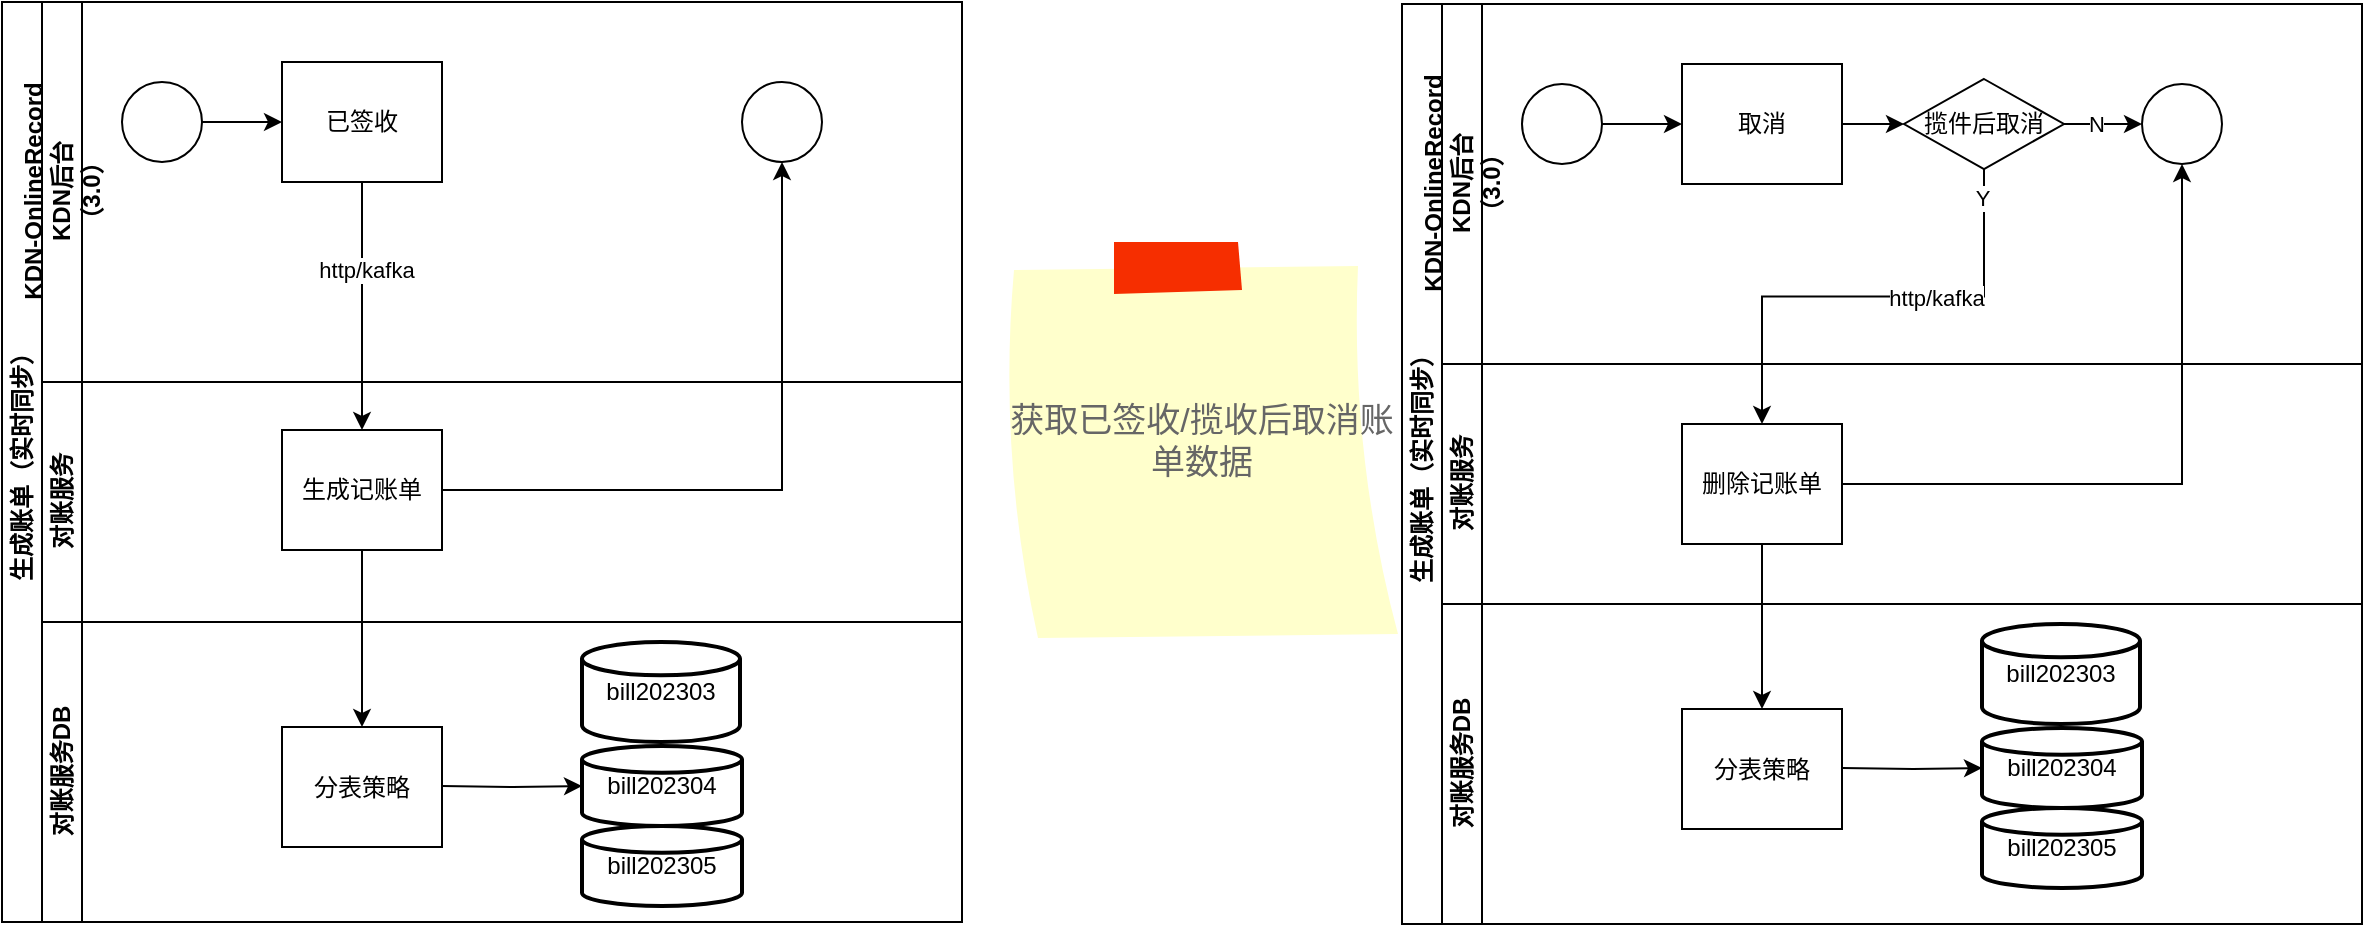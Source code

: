 <mxfile version="21.2.1" type="github" pages="3">
  <diagram id="prtHgNgQTEPvFCAcTncT" name="账单同步">
    <mxGraphModel dx="1341" dy="748" grid="1" gridSize="10" guides="1" tooltips="1" connect="1" arrows="1" fold="1" page="1" pageScale="1" pageWidth="1827" pageHeight="1169" math="0" shadow="0">
      <root>
        <mxCell id="0" />
        <mxCell id="1" parent="0" />
        <mxCell id="dNxyNK7c78bLwvsdeMH5-19" value="生成账单（实时同步）" style="swimlane;html=1;childLayout=stackLayout;resizeParent=1;resizeParentMax=0;horizontal=0;startSize=20;horizontalStack=0;" parent="1" vertex="1">
          <mxGeometry x="120" y="120" width="480" height="460" as="geometry" />
        </mxCell>
        <mxCell id="dNxyNK7c78bLwvsdeMH5-20" value="KDN-OnlineRecord&lt;br&gt;KDN后台&lt;br&gt;（3.0）" style="swimlane;html=1;startSize=20;horizontal=0;" parent="dNxyNK7c78bLwvsdeMH5-19" vertex="1">
          <mxGeometry x="20" width="460" height="190" as="geometry">
            <mxRectangle x="20" width="760" height="60" as="alternateBounds" />
          </mxGeometry>
        </mxCell>
        <mxCell id="dNxyNK7c78bLwvsdeMH5-25" value="" style="edgeStyle=orthogonalEdgeStyle;rounded=0;orthogonalLoop=1;jettySize=auto;html=1;" parent="dNxyNK7c78bLwvsdeMH5-20" source="dNxyNK7c78bLwvsdeMH5-23" target="dNxyNK7c78bLwvsdeMH5-24" edge="1">
          <mxGeometry relative="1" as="geometry" />
        </mxCell>
        <mxCell id="dNxyNK7c78bLwvsdeMH5-23" value="" style="ellipse;whiteSpace=wrap;html=1;" parent="dNxyNK7c78bLwvsdeMH5-20" vertex="1">
          <mxGeometry x="40" y="40" width="40" height="40" as="geometry" />
        </mxCell>
        <mxCell id="dNxyNK7c78bLwvsdeMH5-24" value="已签收" style="rounded=0;whiteSpace=wrap;html=1;fontFamily=Helvetica;fontSize=12;fontColor=#000000;align=center;" parent="dNxyNK7c78bLwvsdeMH5-20" vertex="1">
          <mxGeometry x="120" y="30" width="80" height="60" as="geometry" />
        </mxCell>
        <mxCell id="dNxyNK7c78bLwvsdeMH5-32" value="" style="ellipse;whiteSpace=wrap;html=1;" parent="dNxyNK7c78bLwvsdeMH5-20" vertex="1">
          <mxGeometry x="350" y="40" width="40" height="40" as="geometry" />
        </mxCell>
        <mxCell id="dNxyNK7c78bLwvsdeMH5-21" value="对账服务" style="swimlane;html=1;startSize=20;horizontal=0;" parent="dNxyNK7c78bLwvsdeMH5-19" vertex="1">
          <mxGeometry x="20" y="190" width="460" height="120" as="geometry" />
        </mxCell>
        <mxCell id="dNxyNK7c78bLwvsdeMH5-26" value="生成记账单" style="rounded=0;whiteSpace=wrap;html=1;fontFamily=Helvetica;fontSize=12;fontColor=#000000;align=center;" parent="dNxyNK7c78bLwvsdeMH5-21" vertex="1">
          <mxGeometry x="120" y="24" width="80" height="60" as="geometry" />
        </mxCell>
        <mxCell id="dNxyNK7c78bLwvsdeMH5-22" value="对账服务DB" style="swimlane;html=1;startSize=20;horizontal=0;" parent="dNxyNK7c78bLwvsdeMH5-19" vertex="1">
          <mxGeometry x="20" y="310" width="460" height="150" as="geometry" />
        </mxCell>
        <mxCell id="uPmhdonnpwf8vEVmP7HE-3" value="bill202303" style="strokeWidth=2;html=1;shape=mxgraph.flowchart.database;whiteSpace=wrap;" vertex="1" parent="dNxyNK7c78bLwvsdeMH5-22">
          <mxGeometry x="270" y="10" width="79" height="50" as="geometry" />
        </mxCell>
        <mxCell id="uPmhdonnpwf8vEVmP7HE-6" value="bill202304" style="strokeWidth=2;html=1;shape=mxgraph.flowchart.database;whiteSpace=wrap;" vertex="1" parent="dNxyNK7c78bLwvsdeMH5-22">
          <mxGeometry x="270" y="62" width="80" height="40" as="geometry" />
        </mxCell>
        <mxCell id="uPmhdonnpwf8vEVmP7HE-7" value="bill202305" style="strokeWidth=2;html=1;shape=mxgraph.flowchart.database;whiteSpace=wrap;" vertex="1" parent="dNxyNK7c78bLwvsdeMH5-22">
          <mxGeometry x="270" y="102" width="80" height="40" as="geometry" />
        </mxCell>
        <mxCell id="uPmhdonnpwf8vEVmP7HE-12" value="分表策略" style="rounded=0;whiteSpace=wrap;html=1;fontFamily=Helvetica;fontSize=12;fontColor=#000000;align=center;" vertex="1" parent="dNxyNK7c78bLwvsdeMH5-22">
          <mxGeometry x="120" y="52.5" width="80" height="60" as="geometry" />
        </mxCell>
        <mxCell id="uPmhdonnpwf8vEVmP7HE-14" value="" style="edgeStyle=orthogonalEdgeStyle;rounded=0;orthogonalLoop=1;jettySize=auto;html=1;endArrow=classic;endFill=1;entryX=0;entryY=0.5;entryDx=0;entryDy=0;entryPerimeter=0;" edge="1" parent="dNxyNK7c78bLwvsdeMH5-22" target="uPmhdonnpwf8vEVmP7HE-6">
          <mxGeometry relative="1" as="geometry">
            <mxPoint x="200" y="82" as="sourcePoint" />
            <mxPoint x="240" y="82" as="targetPoint" />
          </mxGeometry>
        </mxCell>
        <mxCell id="uPmhdonnpwf8vEVmP7HE-1" style="edgeStyle=orthogonalEdgeStyle;rounded=0;orthogonalLoop=1;jettySize=auto;html=1;endArrow=classic;endFill=1;entryX=0.5;entryY=0;entryDx=0;entryDy=0;exitX=0.5;exitY=1;exitDx=0;exitDy=0;" edge="1" parent="dNxyNK7c78bLwvsdeMH5-19" source="dNxyNK7c78bLwvsdeMH5-24" target="dNxyNK7c78bLwvsdeMH5-26">
          <mxGeometry relative="1" as="geometry">
            <mxPoint x="310" y="210" as="sourcePoint" />
            <mxPoint x="310" y="270" as="targetPoint" />
          </mxGeometry>
        </mxCell>
        <mxCell id="uPmhdonnpwf8vEVmP7HE-2" value="http/kafka" style="edgeLabel;html=1;align=center;verticalAlign=middle;resizable=0;points=[];" vertex="1" connectable="0" parent="uPmhdonnpwf8vEVmP7HE-1">
          <mxGeometry x="-0.292" y="2" relative="1" as="geometry">
            <mxPoint as="offset" />
          </mxGeometry>
        </mxCell>
        <mxCell id="uPmhdonnpwf8vEVmP7HE-13" value="" style="edgeStyle=orthogonalEdgeStyle;rounded=0;orthogonalLoop=1;jettySize=auto;html=1;endArrow=classic;endFill=1;exitX=0.5;exitY=1;exitDx=0;exitDy=0;entryX=0.5;entryY=0;entryDx=0;entryDy=0;" edge="1" parent="dNxyNK7c78bLwvsdeMH5-19" source="dNxyNK7c78bLwvsdeMH5-26" target="uPmhdonnpwf8vEVmP7HE-12">
          <mxGeometry relative="1" as="geometry">
            <mxPoint x="170" y="290" as="sourcePoint" />
            <mxPoint x="230" y="290" as="targetPoint" />
            <Array as="points" />
          </mxGeometry>
        </mxCell>
        <mxCell id="dNxyNK7c78bLwvsdeMH5-29" value="" style="edgeStyle=orthogonalEdgeStyle;rounded=0;orthogonalLoop=1;jettySize=auto;html=1;endArrow=classic;endFill=1;entryX=0.5;entryY=1;entryDx=0;entryDy=0;" parent="dNxyNK7c78bLwvsdeMH5-19" source="dNxyNK7c78bLwvsdeMH5-26" target="dNxyNK7c78bLwvsdeMH5-32" edge="1">
          <mxGeometry relative="1" as="geometry">
            <mxPoint x="280" y="244" as="targetPoint" />
          </mxGeometry>
        </mxCell>
        <mxCell id="uPmhdonnpwf8vEVmP7HE-37" value="生成账单（实时同步）" style="swimlane;html=1;childLayout=stackLayout;resizeParent=1;resizeParentMax=0;horizontal=0;startSize=20;horizontalStack=0;" vertex="1" parent="1">
          <mxGeometry x="820" y="121" width="480" height="460" as="geometry" />
        </mxCell>
        <mxCell id="uPmhdonnpwf8vEVmP7HE-38" value="KDN-OnlineRecord&lt;br&gt;KDN后台&lt;br&gt;（3.0）" style="swimlane;html=1;startSize=20;horizontal=0;" vertex="1" parent="uPmhdonnpwf8vEVmP7HE-37">
          <mxGeometry x="20" width="460" height="180" as="geometry">
            <mxRectangle x="20" width="760" height="60" as="alternateBounds" />
          </mxGeometry>
        </mxCell>
        <mxCell id="uPmhdonnpwf8vEVmP7HE-39" value="" style="edgeStyle=orthogonalEdgeStyle;rounded=0;orthogonalLoop=1;jettySize=auto;html=1;" edge="1" parent="uPmhdonnpwf8vEVmP7HE-38" source="uPmhdonnpwf8vEVmP7HE-40" target="uPmhdonnpwf8vEVmP7HE-41">
          <mxGeometry relative="1" as="geometry" />
        </mxCell>
        <mxCell id="uPmhdonnpwf8vEVmP7HE-40" value="" style="ellipse;whiteSpace=wrap;html=1;" vertex="1" parent="uPmhdonnpwf8vEVmP7HE-38">
          <mxGeometry x="40" y="40" width="40" height="40" as="geometry" />
        </mxCell>
        <mxCell id="uPmhdonnpwf8vEVmP7HE-56" value="" style="edgeStyle=orthogonalEdgeStyle;rounded=0;orthogonalLoop=1;jettySize=auto;html=1;" edge="1" parent="uPmhdonnpwf8vEVmP7HE-38" source="uPmhdonnpwf8vEVmP7HE-41" target="uPmhdonnpwf8vEVmP7HE-55">
          <mxGeometry relative="1" as="geometry" />
        </mxCell>
        <mxCell id="uPmhdonnpwf8vEVmP7HE-41" value="取消" style="rounded=0;whiteSpace=wrap;html=1;fontFamily=Helvetica;fontSize=12;fontColor=#000000;align=center;" vertex="1" parent="uPmhdonnpwf8vEVmP7HE-38">
          <mxGeometry x="120" y="30" width="80" height="60" as="geometry" />
        </mxCell>
        <mxCell id="uPmhdonnpwf8vEVmP7HE-42" value="" style="ellipse;whiteSpace=wrap;html=1;" vertex="1" parent="uPmhdonnpwf8vEVmP7HE-38">
          <mxGeometry x="350" y="40" width="40" height="40" as="geometry" />
        </mxCell>
        <mxCell id="uPmhdonnpwf8vEVmP7HE-61" style="edgeStyle=orthogonalEdgeStyle;rounded=0;orthogonalLoop=1;jettySize=auto;html=1;exitX=1;exitY=0.5;exitDx=0;exitDy=0;entryX=0;entryY=0.5;entryDx=0;entryDy=0;" edge="1" parent="uPmhdonnpwf8vEVmP7HE-38" source="uPmhdonnpwf8vEVmP7HE-55" target="uPmhdonnpwf8vEVmP7HE-42">
          <mxGeometry relative="1" as="geometry" />
        </mxCell>
        <mxCell id="uPmhdonnpwf8vEVmP7HE-63" value="N" style="edgeLabel;html=1;align=center;verticalAlign=middle;resizable=0;points=[];" vertex="1" connectable="0" parent="uPmhdonnpwf8vEVmP7HE-61">
          <mxGeometry x="-0.2" relative="1" as="geometry">
            <mxPoint as="offset" />
          </mxGeometry>
        </mxCell>
        <mxCell id="uPmhdonnpwf8vEVmP7HE-55" value="揽件后取消" style="rhombus;whiteSpace=wrap;html=1;fontColor=#000000;rounded=0;" vertex="1" parent="uPmhdonnpwf8vEVmP7HE-38">
          <mxGeometry x="231" y="37.5" width="80" height="45" as="geometry" />
        </mxCell>
        <mxCell id="uPmhdonnpwf8vEVmP7HE-43" value="对账服务" style="swimlane;html=1;startSize=20;horizontal=0;" vertex="1" parent="uPmhdonnpwf8vEVmP7HE-37">
          <mxGeometry x="20" y="180" width="460" height="120" as="geometry" />
        </mxCell>
        <mxCell id="uPmhdonnpwf8vEVmP7HE-44" value="删除记账单" style="rounded=0;whiteSpace=wrap;html=1;fontFamily=Helvetica;fontSize=12;fontColor=#000000;align=center;" vertex="1" parent="uPmhdonnpwf8vEVmP7HE-43">
          <mxGeometry x="120" y="30" width="80" height="60" as="geometry" />
        </mxCell>
        <mxCell id="uPmhdonnpwf8vEVmP7HE-45" value="对账服务DB" style="swimlane;html=1;startSize=20;horizontal=0;" vertex="1" parent="uPmhdonnpwf8vEVmP7HE-37">
          <mxGeometry x="20" y="300" width="460" height="160" as="geometry" />
        </mxCell>
        <mxCell id="uPmhdonnpwf8vEVmP7HE-46" value="bill202303" style="strokeWidth=2;html=1;shape=mxgraph.flowchart.database;whiteSpace=wrap;" vertex="1" parent="uPmhdonnpwf8vEVmP7HE-45">
          <mxGeometry x="270" y="10" width="79" height="50" as="geometry" />
        </mxCell>
        <mxCell id="uPmhdonnpwf8vEVmP7HE-47" value="bill202304" style="strokeWidth=2;html=1;shape=mxgraph.flowchart.database;whiteSpace=wrap;" vertex="1" parent="uPmhdonnpwf8vEVmP7HE-45">
          <mxGeometry x="270" y="62" width="80" height="40" as="geometry" />
        </mxCell>
        <mxCell id="uPmhdonnpwf8vEVmP7HE-48" value="bill202305" style="strokeWidth=2;html=1;shape=mxgraph.flowchart.database;whiteSpace=wrap;" vertex="1" parent="uPmhdonnpwf8vEVmP7HE-45">
          <mxGeometry x="270" y="102" width="80" height="40" as="geometry" />
        </mxCell>
        <mxCell id="uPmhdonnpwf8vEVmP7HE-49" value="分表策略" style="rounded=0;whiteSpace=wrap;html=1;fontFamily=Helvetica;fontSize=12;fontColor=#000000;align=center;" vertex="1" parent="uPmhdonnpwf8vEVmP7HE-45">
          <mxGeometry x="120" y="52.5" width="80" height="60" as="geometry" />
        </mxCell>
        <mxCell id="uPmhdonnpwf8vEVmP7HE-50" value="" style="edgeStyle=orthogonalEdgeStyle;rounded=0;orthogonalLoop=1;jettySize=auto;html=1;endArrow=classic;endFill=1;entryX=0;entryY=0.5;entryDx=0;entryDy=0;entryPerimeter=0;" edge="1" parent="uPmhdonnpwf8vEVmP7HE-45" target="uPmhdonnpwf8vEVmP7HE-47">
          <mxGeometry relative="1" as="geometry">
            <mxPoint x="200" y="82" as="sourcePoint" />
            <mxPoint x="240" y="82" as="targetPoint" />
          </mxGeometry>
        </mxCell>
        <mxCell id="uPmhdonnpwf8vEVmP7HE-53" value="" style="edgeStyle=orthogonalEdgeStyle;rounded=0;orthogonalLoop=1;jettySize=auto;html=1;endArrow=classic;endFill=1;exitX=0.5;exitY=1;exitDx=0;exitDy=0;entryX=0.5;entryY=0;entryDx=0;entryDy=0;" edge="1" parent="uPmhdonnpwf8vEVmP7HE-37" source="uPmhdonnpwf8vEVmP7HE-44" target="uPmhdonnpwf8vEVmP7HE-49">
          <mxGeometry relative="1" as="geometry">
            <mxPoint x="170" y="290" as="sourcePoint" />
            <mxPoint x="230" y="290" as="targetPoint" />
            <Array as="points" />
          </mxGeometry>
        </mxCell>
        <mxCell id="uPmhdonnpwf8vEVmP7HE-54" value="" style="edgeStyle=orthogonalEdgeStyle;rounded=0;orthogonalLoop=1;jettySize=auto;html=1;endArrow=classic;endFill=1;entryX=0.5;entryY=1;entryDx=0;entryDy=0;" edge="1" parent="uPmhdonnpwf8vEVmP7HE-37" source="uPmhdonnpwf8vEVmP7HE-44" target="uPmhdonnpwf8vEVmP7HE-42">
          <mxGeometry relative="1" as="geometry">
            <mxPoint x="280" y="244" as="targetPoint" />
          </mxGeometry>
        </mxCell>
        <mxCell id="uPmhdonnpwf8vEVmP7HE-57" style="edgeStyle=orthogonalEdgeStyle;rounded=0;orthogonalLoop=1;jettySize=auto;html=1;exitX=0.5;exitY=1;exitDx=0;exitDy=0;entryX=0.5;entryY=0;entryDx=0;entryDy=0;" edge="1" parent="uPmhdonnpwf8vEVmP7HE-37" source="uPmhdonnpwf8vEVmP7HE-55" target="uPmhdonnpwf8vEVmP7HE-44">
          <mxGeometry relative="1" as="geometry" />
        </mxCell>
        <mxCell id="uPmhdonnpwf8vEVmP7HE-58" value="http/kafka" style="edgeLabel;html=1;align=center;verticalAlign=middle;resizable=0;points=[];" vertex="1" connectable="0" parent="uPmhdonnpwf8vEVmP7HE-57">
          <mxGeometry x="-0.259" relative="1" as="geometry">
            <mxPoint as="offset" />
          </mxGeometry>
        </mxCell>
        <mxCell id="uPmhdonnpwf8vEVmP7HE-64" value="Y" style="edgeLabel;html=1;align=center;verticalAlign=middle;resizable=0;points=[];" vertex="1" connectable="0" parent="uPmhdonnpwf8vEVmP7HE-57">
          <mxGeometry x="-0.883" y="-1" relative="1" as="geometry">
            <mxPoint as="offset" />
          </mxGeometry>
        </mxCell>
        <mxCell id="fFUdgH1w9-OMC9fza62y-1" value="获取已签收/揽收后取消账单数据" style="strokeWidth=1;shadow=0;dashed=0;align=center;html=1;shape=mxgraph.mockup.text.stickyNote2;fontColor=#666666;mainText=;fontSize=17;whiteSpace=wrap;fillColor=#ffffcc;strokeColor=#F62E00;" vertex="1" parent="1">
          <mxGeometry x="620" y="240" width="200" height="200" as="geometry" />
        </mxCell>
      </root>
    </mxGraphModel>
  </diagram>
  <diagram name="批量同步" id="1HKuSVUm4XMBrAjjWWTS">
    <mxGraphModel dx="1341" dy="804" grid="1" gridSize="10" guides="1" tooltips="1" connect="1" arrows="1" fold="1" page="1" pageScale="1" pageWidth="1827" pageHeight="1169" math="0" shadow="0">
      <root>
        <mxCell id="tuBkKpJriEfIXOlk1lql-0" />
        <mxCell id="tuBkKpJriEfIXOlk1lql-1" parent="tuBkKpJriEfIXOlk1lql-0" />
        <mxCell id="tuBkKpJriEfIXOlk1lql-2" value="生成账单（实时同步）" style="swimlane;html=1;childLayout=stackLayout;resizeParent=1;resizeParentMax=0;horizontal=0;startSize=20;horizontalStack=0;" vertex="1" parent="tuBkKpJriEfIXOlk1lql-1">
          <mxGeometry x="120" y="120" width="480" height="550" as="geometry" />
        </mxCell>
        <mxCell id="tuBkKpJriEfIXOlk1lql-3" value="KDN-OnlineRecord&lt;br&gt;KDN后台&lt;br&gt;（3.0）" style="swimlane;html=1;startSize=20;horizontal=0;" vertex="1" parent="tuBkKpJriEfIXOlk1lql-2">
          <mxGeometry x="20" width="460" height="280" as="geometry">
            <mxRectangle x="20" width="760" height="60" as="alternateBounds" />
          </mxGeometry>
        </mxCell>
        <mxCell id="tuBkKpJriEfIXOlk1lql-4" value="" style="edgeStyle=orthogonalEdgeStyle;rounded=0;orthogonalLoop=1;jettySize=auto;html=1;" edge="1" parent="tuBkKpJriEfIXOlk1lql-3" source="tuBkKpJriEfIXOlk1lql-5" target="tuBkKpJriEfIXOlk1lql-6">
          <mxGeometry relative="1" as="geometry" />
        </mxCell>
        <mxCell id="tuBkKpJriEfIXOlk1lql-5" value="" style="ellipse;whiteSpace=wrap;html=1;" vertex="1" parent="tuBkKpJriEfIXOlk1lql-3">
          <mxGeometry x="40" y="40" width="40" height="40" as="geometry" />
        </mxCell>
        <mxCell id="nqFa1gGSp5sG5U1PI1oJ-1" value="" style="edgeStyle=orthogonalEdgeStyle;rounded=0;orthogonalLoop=1;jettySize=auto;html=1;" edge="1" parent="tuBkKpJriEfIXOlk1lql-3" source="tuBkKpJriEfIXOlk1lql-6" target="nqFa1gGSp5sG5U1PI1oJ-0">
          <mxGeometry relative="1" as="geometry" />
        </mxCell>
        <mxCell id="tuBkKpJriEfIXOlk1lql-6" value="生成账单" style="rounded=0;whiteSpace=wrap;html=1;fontFamily=Helvetica;fontSize=12;fontColor=#000000;align=center;" vertex="1" parent="tuBkKpJriEfIXOlk1lql-3">
          <mxGeometry x="120" y="30" width="80" height="60" as="geometry" />
        </mxCell>
        <mxCell id="tuBkKpJriEfIXOlk1lql-7" value="" style="ellipse;whiteSpace=wrap;html=1;" vertex="1" parent="tuBkKpJriEfIXOlk1lql-3">
          <mxGeometry x="350" y="40" width="40" height="40" as="geometry" />
        </mxCell>
        <mxCell id="nqFa1gGSp5sG5U1PI1oJ-0" value="获取已揽件未签收订单（数据分段）" style="whiteSpace=wrap;html=1;fontColor=#000000;rounded=0;" vertex="1" parent="tuBkKpJriEfIXOlk1lql-3">
          <mxGeometry x="120" y="144" width="80" height="60" as="geometry" />
        </mxCell>
        <mxCell id="tuBkKpJriEfIXOlk1lql-8" value="对账服务（4.0）" style="swimlane;html=1;startSize=20;horizontal=0;" vertex="1" parent="tuBkKpJriEfIXOlk1lql-2">
          <mxGeometry x="20" y="280" width="460" height="120" as="geometry" />
        </mxCell>
        <mxCell id="tuBkKpJriEfIXOlk1lql-9" value="生成记账单" style="rounded=0;whiteSpace=wrap;html=1;fontFamily=Helvetica;fontSize=12;fontColor=#000000;align=center;" vertex="1" parent="tuBkKpJriEfIXOlk1lql-8">
          <mxGeometry x="120" y="24" width="80" height="60" as="geometry" />
        </mxCell>
        <mxCell id="tuBkKpJriEfIXOlk1lql-10" value="对账服务DB（4.0）" style="swimlane;html=1;startSize=20;horizontal=0;" vertex="1" parent="tuBkKpJriEfIXOlk1lql-2">
          <mxGeometry x="20" y="400" width="460" height="150" as="geometry" />
        </mxCell>
        <mxCell id="tuBkKpJriEfIXOlk1lql-11" value="bill202303" style="strokeWidth=2;html=1;shape=mxgraph.flowchart.database;whiteSpace=wrap;" vertex="1" parent="tuBkKpJriEfIXOlk1lql-10">
          <mxGeometry x="270" y="10" width="79" height="50" as="geometry" />
        </mxCell>
        <mxCell id="tuBkKpJriEfIXOlk1lql-12" value="bill202304" style="strokeWidth=2;html=1;shape=mxgraph.flowchart.database;whiteSpace=wrap;" vertex="1" parent="tuBkKpJriEfIXOlk1lql-10">
          <mxGeometry x="270" y="62" width="80" height="40" as="geometry" />
        </mxCell>
        <mxCell id="tuBkKpJriEfIXOlk1lql-13" value="bill202305" style="strokeWidth=2;html=1;shape=mxgraph.flowchart.database;whiteSpace=wrap;" vertex="1" parent="tuBkKpJriEfIXOlk1lql-10">
          <mxGeometry x="270" y="102" width="80" height="40" as="geometry" />
        </mxCell>
        <mxCell id="tuBkKpJriEfIXOlk1lql-14" value="分表策略" style="rounded=0;whiteSpace=wrap;html=1;fontFamily=Helvetica;fontSize=12;fontColor=#000000;align=center;" vertex="1" parent="tuBkKpJriEfIXOlk1lql-10">
          <mxGeometry x="120" y="52.5" width="80" height="60" as="geometry" />
        </mxCell>
        <mxCell id="tuBkKpJriEfIXOlk1lql-15" value="" style="edgeStyle=orthogonalEdgeStyle;rounded=0;orthogonalLoop=1;jettySize=auto;html=1;endArrow=classic;endFill=1;entryX=0;entryY=0.5;entryDx=0;entryDy=0;entryPerimeter=0;" edge="1" parent="tuBkKpJriEfIXOlk1lql-10" target="tuBkKpJriEfIXOlk1lql-12">
          <mxGeometry relative="1" as="geometry">
            <mxPoint x="200" y="82" as="sourcePoint" />
            <mxPoint x="240" y="82" as="targetPoint" />
          </mxGeometry>
        </mxCell>
        <mxCell id="tuBkKpJriEfIXOlk1lql-16" style="edgeStyle=orthogonalEdgeStyle;rounded=0;orthogonalLoop=1;jettySize=auto;html=1;endArrow=classic;endFill=1;entryX=0.5;entryY=0;entryDx=0;entryDy=0;exitX=0.5;exitY=1;exitDx=0;exitDy=0;" edge="1" parent="tuBkKpJriEfIXOlk1lql-2" source="nqFa1gGSp5sG5U1PI1oJ-0" target="tuBkKpJriEfIXOlk1lql-9">
          <mxGeometry relative="1" as="geometry">
            <mxPoint x="310" y="210" as="sourcePoint" />
            <mxPoint x="310" y="270" as="targetPoint" />
          </mxGeometry>
        </mxCell>
        <mxCell id="tuBkKpJriEfIXOlk1lql-17" value="http/mq" style="edgeLabel;html=1;align=center;verticalAlign=middle;resizable=0;points=[];" vertex="1" connectable="0" parent="tuBkKpJriEfIXOlk1lql-16">
          <mxGeometry x="-0.292" y="2" relative="1" as="geometry">
            <mxPoint as="offset" />
          </mxGeometry>
        </mxCell>
        <mxCell id="tuBkKpJriEfIXOlk1lql-18" value="" style="edgeStyle=orthogonalEdgeStyle;rounded=0;orthogonalLoop=1;jettySize=auto;html=1;endArrow=classic;endFill=1;exitX=0.5;exitY=1;exitDx=0;exitDy=0;entryX=0.5;entryY=0;entryDx=0;entryDy=0;" edge="1" parent="tuBkKpJriEfIXOlk1lql-2" source="tuBkKpJriEfIXOlk1lql-9" target="tuBkKpJriEfIXOlk1lql-14">
          <mxGeometry relative="1" as="geometry">
            <mxPoint x="170" y="290" as="sourcePoint" />
            <mxPoint x="230" y="290" as="targetPoint" />
            <Array as="points" />
          </mxGeometry>
        </mxCell>
        <mxCell id="tuBkKpJriEfIXOlk1lql-19" value="" style="edgeStyle=orthogonalEdgeStyle;rounded=0;orthogonalLoop=1;jettySize=auto;html=1;endArrow=classic;endFill=1;entryX=0.5;entryY=1;entryDx=0;entryDy=0;" edge="1" parent="tuBkKpJriEfIXOlk1lql-2" source="tuBkKpJriEfIXOlk1lql-9" target="tuBkKpJriEfIXOlk1lql-7">
          <mxGeometry relative="1" as="geometry">
            <mxPoint x="280" y="244" as="targetPoint" />
          </mxGeometry>
        </mxCell>
        <mxCell id="nqFa1gGSp5sG5U1PI1oJ-3" value="点击生成账单，将未签收但是要统计在账单里数据拉取到" style="strokeWidth=1;shadow=0;dashed=0;align=center;html=1;shape=mxgraph.mockup.text.stickyNote2;fontColor=#666666;mainText=;fontSize=17;whiteSpace=wrap;fillColor=#ffffcc;strokeColor=#F62E00;" vertex="1" parent="tuBkKpJriEfIXOlk1lql-1">
          <mxGeometry x="660" y="124" width="200" height="200" as="geometry" />
        </mxCell>
      </root>
    </mxGraphModel>
  </diagram>
  <diagram id="VSIiNz7ixIvT3FdYX_m3" name="第 3 页">
    <mxGraphModel dx="1118" dy="670" grid="1" gridSize="10" guides="1" tooltips="1" connect="1" arrows="1" fold="1" page="1" pageScale="1" pageWidth="2027" pageHeight="1569" math="0" shadow="0">
      <root>
        <mxCell id="0" />
        <mxCell id="1" parent="0" />
        <mxCell id="MEDfaf7UgnIksed4jdG8-18" value="" style="rounded=1;whiteSpace=wrap;html=1;dashed=1;fillColor=#f5f5f5;strokeColor=#666666;opacity=60;fontColor=#333333;" vertex="1" parent="1">
          <mxGeometry x="200" y="500" width="700" height="240" as="geometry" />
        </mxCell>
        <mxCell id="MEDfaf7UgnIksed4jdG8-15" value="" style="rounded=1;whiteSpace=wrap;html=1;dashed=1;fillColor=#dae8fc;strokeColor=#6c8ebf;opacity=60;" vertex="1" parent="1">
          <mxGeometry x="200" y="40" width="700" height="450" as="geometry" />
        </mxCell>
        <mxCell id="MEDfaf7UgnIksed4jdG8-3" style="edgeStyle=orthogonalEdgeStyle;rounded=0;orthogonalLoop=1;jettySize=auto;html=1;exitX=0.5;exitY=1;exitDx=0;exitDy=0;entryX=0.5;entryY=0;entryDx=0;entryDy=0;entryPerimeter=0;" edge="1" parent="1" source="yOzNnqJm2NuqUFLEmQpB-8" target="yOzNnqJm2NuqUFLEmQpB-10">
          <mxGeometry relative="1" as="geometry" />
        </mxCell>
        <mxCell id="yOzNnqJm2NuqUFLEmQpB-8" value="" style="rounded=0;whiteSpace=wrap;html=1;" parent="1" vertex="1">
          <mxGeometry x="260" y="160" width="600" height="90" as="geometry" />
        </mxCell>
        <mxCell id="MEDfaf7UgnIksed4jdG8-1" style="edgeStyle=orthogonalEdgeStyle;rounded=0;orthogonalLoop=1;jettySize=auto;html=1;exitX=0.5;exitY=1;exitDx=0;exitDy=0;entryX=0.5;entryY=0;entryDx=0;entryDy=0;" edge="1" parent="1" source="yOzNnqJm2NuqUFLEmQpB-2" target="yOzNnqJm2NuqUFLEmQpB-8">
          <mxGeometry relative="1" as="geometry" />
        </mxCell>
        <mxCell id="yOzNnqJm2NuqUFLEmQpB-2" value="渠道网关ng" style="rounded=0;whiteSpace=wrap;html=1;" parent="1" vertex="1">
          <mxGeometry x="260" y="70" width="600" height="50" as="geometry" />
        </mxCell>
        <mxCell id="yOzNnqJm2NuqUFLEmQpB-4" value="STO" style="rounded=0;whiteSpace=wrap;html=1;" parent="1" vertex="1">
          <mxGeometry x="296" y="200" width="120" height="40" as="geometry" />
        </mxCell>
        <mxCell id="yOzNnqJm2NuqUFLEmQpB-5" value="STO-B" style="rounded=0;whiteSpace=wrap;html=1;" parent="1" vertex="1">
          <mxGeometry x="438" y="200" width="120" height="40" as="geometry" />
        </mxCell>
        <mxCell id="yOzNnqJm2NuqUFLEmQpB-6" value="ZTO" style="rounded=0;whiteSpace=wrap;html=1;" parent="1" vertex="1">
          <mxGeometry x="581" y="200" width="120" height="40" as="geometry" />
        </mxCell>
        <mxCell id="yOzNnqJm2NuqUFLEmQpB-7" value="YTO" style="rounded=0;whiteSpace=wrap;html=1;" parent="1" vertex="1">
          <mxGeometry x="716" y="200" width="120" height="40" as="geometry" />
        </mxCell>
        <mxCell id="yOzNnqJm2NuqUFLEmQpB-9" value="渠道" style="text;html=1;strokeColor=none;fillColor=none;align=center;verticalAlign=middle;whiteSpace=wrap;rounded=0;" parent="1" vertex="1">
          <mxGeometry x="507" y="165" width="60" height="30" as="geometry" />
        </mxCell>
        <mxCell id="MEDfaf7UgnIksed4jdG8-26" style="edgeStyle=orthogonalEdgeStyle;rounded=0;orthogonalLoop=1;jettySize=auto;html=1;exitX=0.5;exitY=1;exitDx=0;exitDy=0;exitPerimeter=0;entryX=0.5;entryY=0;entryDx=0;entryDy=0;" edge="1" parent="1" source="yOzNnqJm2NuqUFLEmQpB-10" target="MEDfaf7UgnIksed4jdG8-24">
          <mxGeometry relative="1" as="geometry" />
        </mxCell>
        <mxCell id="yOzNnqJm2NuqUFLEmQpB-10" value="" style="sketch=0;points=[[0,0,0],[0.25,0,0],[0.5,0,0],[0.75,0,0],[1,0,0],[0,1,0],[0.25,1,0],[0.5,1,0],[0.75,1,0],[1,1,0],[0,0.25,0],[0,0.5,0],[0,0.75,0],[1,0.25,0],[1,0.5,0],[1,0.75,0]];outlineConnect=0;fontColor=#232F3E;gradientColor=#945DF2;gradientDirection=north;fillColor=#5A30B5;strokeColor=#ffffff;dashed=0;verticalLabelPosition=bottom;verticalAlign=top;align=center;html=1;fontSize=12;fontStyle=0;aspect=fixed;shape=mxgraph.aws4.resourceIcon;resIcon=mxgraph.aws4.managed_streaming_for_kafka;" parent="1" vertex="1">
          <mxGeometry x="532.5" y="273" width="55" height="55" as="geometry" />
        </mxCell>
        <mxCell id="yOzNnqJm2NuqUFLEmQpB-11" value="" style="rounded=0;whiteSpace=wrap;html=1;" parent="1" vertex="1">
          <mxGeometry x="260" y="414" width="600" height="45" as="geometry" />
        </mxCell>
        <mxCell id="MEDfaf7UgnIksed4jdG8-10" style="edgeStyle=orthogonalEdgeStyle;rounded=0;orthogonalLoop=1;jettySize=auto;html=1;exitX=0.5;exitY=1;exitDx=0;exitDy=0;entryX=0.5;entryY=0;entryDx=0;entryDy=0;" edge="1" parent="1" source="MEDfaf7UgnIksed4jdG8-5" target="MEDfaf7UgnIksed4jdG8-7">
          <mxGeometry relative="1" as="geometry" />
        </mxCell>
        <mxCell id="MEDfaf7UgnIksed4jdG8-5" value="oneproxy（4.0网关）" style="rounded=0;whiteSpace=wrap;html=1;" vertex="1" parent="1">
          <mxGeometry x="260" y="510" width="600" height="50" as="geometry" />
        </mxCell>
        <mxCell id="MEDfaf7UgnIksed4jdG8-7" value="" style="rounded=0;whiteSpace=wrap;html=1;" vertex="1" parent="1">
          <mxGeometry x="260" y="610" width="600" height="90" as="geometry" />
        </mxCell>
        <mxCell id="MEDfaf7UgnIksed4jdG8-8" value="微服务" style="text;html=1;strokeColor=none;fillColor=none;align=center;verticalAlign=middle;whiteSpace=wrap;rounded=0;" vertex="1" parent="1">
          <mxGeometry x="521" y="620" width="60" height="30" as="geometry" />
        </mxCell>
        <mxCell id="MEDfaf7UgnIksed4jdG8-32" style="edgeStyle=orthogonalEdgeStyle;rounded=0;orthogonalLoop=1;jettySize=auto;html=1;exitX=1;exitY=0.5;exitDx=0;exitDy=0;entryX=0;entryY=0.5;entryDx=0;entryDy=0;entryPerimeter=0;" edge="1" parent="1" source="MEDfaf7UgnIksed4jdG8-9" target="MEDfaf7UgnIksed4jdG8-30">
          <mxGeometry relative="1" as="geometry" />
        </mxCell>
        <mxCell id="MEDfaf7UgnIksed4jdG8-9" value="账单服务" style="rounded=0;whiteSpace=wrap;html=1;" vertex="1" parent="1">
          <mxGeometry x="491" y="650" width="120" height="40" as="geometry" />
        </mxCell>
        <mxCell id="MEDfaf7UgnIksed4jdG8-11" value="" style="shape=flexArrow;endArrow=classic;html=1;rounded=0;" edge="1" parent="1">
          <mxGeometry width="50" height="50" relative="1" as="geometry">
            <mxPoint x="360" y="464" as="sourcePoint" />
            <mxPoint x="360" y="504" as="targetPoint" />
          </mxGeometry>
        </mxCell>
        <mxCell id="MEDfaf7UgnIksed4jdG8-12" value="" style="shape=flexArrow;endArrow=classic;html=1;rounded=0;" edge="1" parent="1">
          <mxGeometry width="50" height="50" relative="1" as="geometry">
            <mxPoint x="558" y="464" as="sourcePoint" />
            <mxPoint x="558" y="504" as="targetPoint" />
          </mxGeometry>
        </mxCell>
        <mxCell id="MEDfaf7UgnIksed4jdG8-13" value="" style="shape=flexArrow;endArrow=classic;html=1;rounded=0;" edge="1" parent="1">
          <mxGeometry width="50" height="50" relative="1" as="geometry">
            <mxPoint x="770" y="465" as="sourcePoint" />
            <mxPoint x="770" y="505" as="targetPoint" />
          </mxGeometry>
        </mxCell>
        <mxCell id="MEDfaf7UgnIksed4jdG8-17" value="" style="ellipse;shape=cloud;whiteSpace=wrap;html=1;" vertex="1" parent="1">
          <mxGeometry x="700" y="285" width="120" height="80" as="geometry" />
        </mxCell>
        <mxCell id="MEDfaf7UgnIksed4jdG8-16" value="&lt;font style=&quot;font-size: 19px;&quot;&gt;KDN3.0&lt;/font&gt;" style="text;html=1;strokeColor=none;fillColor=none;align=center;verticalAlign=middle;whiteSpace=wrap;rounded=0;" vertex="1" parent="1">
          <mxGeometry x="730" y="310" width="60" height="30" as="geometry" />
        </mxCell>
        <mxCell id="MEDfaf7UgnIksed4jdG8-20" value="" style="ellipse;shape=cloud;whiteSpace=wrap;html=1;" vertex="1" parent="1">
          <mxGeometry x="860" y="560" width="120" height="80" as="geometry" />
        </mxCell>
        <mxCell id="MEDfaf7UgnIksed4jdG8-21" value="&lt;font style=&quot;font-size: 19px;&quot;&gt;KDN4.0&lt;/font&gt;" style="text;html=1;strokeColor=none;fillColor=none;align=center;verticalAlign=middle;whiteSpace=wrap;rounded=0;" vertex="1" parent="1">
          <mxGeometry x="890" y="585" width="60" height="30" as="geometry" />
        </mxCell>
        <mxCell id="MEDfaf7UgnIksed4jdG8-22" value="&lt;div style=&quot;text-align: left;&quot;&gt;&lt;span style=&quot;background-color: initial;&quot;&gt;功能：&lt;/span&gt;&lt;/div&gt;1、数据同步（签收、取消、拉取账单）&lt;br&gt;&lt;div style=&quot;text-align: left;&quot;&gt;&lt;span style=&quot;background-color: initial;&quot;&gt;2、查询账单（分页）&lt;/span&gt;&lt;/div&gt;&lt;div style=&quot;text-align: left;&quot;&gt;&lt;span style=&quot;background-color: initial;&quot;&gt;3、计算优惠（折后）&lt;/span&gt;&lt;/div&gt;&lt;div style=&quot;text-align: left;&quot;&gt;通讯方式：&lt;/div&gt;&lt;div style=&quot;text-align: left;&quot;&gt;http&lt;/div&gt;" style="strokeWidth=1;shadow=0;dashed=0;align=center;html=1;shape=mxgraph.mockup.text.stickyNote2;fontColor=#666666;mainText=;fontSize=17;whiteSpace=wrap;fillColor=#ffffcc;strokeColor=#F62E00;" vertex="1" parent="1">
          <mxGeometry x="990" y="290" width="200" height="200" as="geometry" />
        </mxCell>
        <mxCell id="MEDfaf7UgnIksed4jdG8-23" value="" style="curved=1;endArrow=classic;html=1;rounded=0;" edge="1" parent="1" target="MEDfaf7UgnIksed4jdG8-22">
          <mxGeometry width="50" height="50" relative="1" as="geometry">
            <mxPoint x="820" y="490" as="sourcePoint" />
            <mxPoint x="870" y="440" as="targetPoint" />
            <Array as="points">
              <mxPoint x="870" y="490" />
              <mxPoint x="950" y="470" />
              <mxPoint x="820" y="440" />
            </Array>
          </mxGeometry>
        </mxCell>
        <mxCell id="MEDfaf7UgnIksed4jdG8-25" style="edgeStyle=orthogonalEdgeStyle;rounded=0;orthogonalLoop=1;jettySize=auto;html=1;exitX=0.5;exitY=1;exitDx=0;exitDy=0;entryX=0.5;entryY=0;entryDx=0;entryDy=0;" edge="1" parent="1" source="MEDfaf7UgnIksed4jdG8-24" target="yOzNnqJm2NuqUFLEmQpB-11">
          <mxGeometry relative="1" as="geometry" />
        </mxCell>
        <mxCell id="MEDfaf7UgnIksed4jdG8-24" value="账单SDK" style="rounded=0;whiteSpace=wrap;html=1;" vertex="1" parent="1">
          <mxGeometry x="500" y="351" width="120" height="40" as="geometry" />
        </mxCell>
        <mxCell id="MEDfaf7UgnIksed4jdG8-27" value="onlinerecord" style="rounded=0;whiteSpace=wrap;html=1;" vertex="1" parent="1">
          <mxGeometry x="311" y="421" width="90" height="31" as="geometry" />
        </mxCell>
        <mxCell id="MEDfaf7UgnIksed4jdG8-28" value="kdniao-order-admin" style="rounded=0;whiteSpace=wrap;html=1;" vertex="1" parent="1">
          <mxGeometry x="500" y="421" width="115" height="31" as="geometry" />
        </mxCell>
        <mxCell id="MEDfaf7UgnIksed4jdG8-29" value="kdniaomonitor" style="rounded=0;whiteSpace=wrap;html=1;" vertex="1" parent="1">
          <mxGeometry x="715" y="421" width="90" height="31" as="geometry" />
        </mxCell>
        <mxCell id="MEDfaf7UgnIksed4jdG8-30" value="账单数据" style="strokeWidth=2;html=1;shape=mxgraph.flowchart.database;whiteSpace=wrap;" vertex="1" parent="1">
          <mxGeometry x="751" y="645" width="50" height="50" as="geometry" />
        </mxCell>
        <mxCell id="MEDfaf7UgnIksed4jdG8-33" value="账单数据" style="strokeWidth=2;html=1;shape=mxgraph.flowchart.database;whiteSpace=wrap;" vertex="1" parent="1">
          <mxGeometry x="805" y="645" width="50" height="50" as="geometry" />
        </mxCell>
      </root>
    </mxGraphModel>
  </diagram>
</mxfile>
